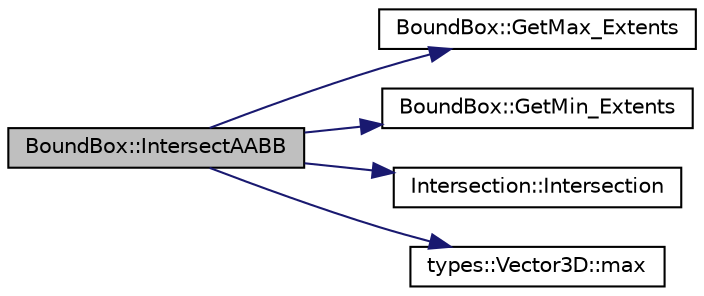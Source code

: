 digraph "BoundBox::IntersectAABB"
{
  edge [fontname="Helvetica",fontsize="10",labelfontname="Helvetica",labelfontsize="10"];
  node [fontname="Helvetica",fontsize="10",shape=record];
  rankdir="LR";
  Node1 [label="BoundBox::IntersectAABB",height=0.2,width=0.4,color="black", fillcolor="grey75", style="filled", fontcolor="black"];
  Node1 -> Node2 [color="midnightblue",fontsize="10",style="solid",fontname="Helvetica"];
  Node2 [label="BoundBox::GetMax_Extents",height=0.2,width=0.4,color="black", fillcolor="white", style="filled",URL="$class_bound_box.html#a934a485c45257f935d2ed001e494fb63",tooltip="getter for max_extents "];
  Node1 -> Node3 [color="midnightblue",fontsize="10",style="solid",fontname="Helvetica"];
  Node3 [label="BoundBox::GetMin_Extents",height=0.2,width=0.4,color="black", fillcolor="white", style="filled",URL="$class_bound_box.html#a9d26c2d8bf3d5fbc51c5a1c8e2a08e26",tooltip="getter for min_extents "];
  Node1 -> Node4 [color="midnightblue",fontsize="10",style="solid",fontname="Helvetica"];
  Node4 [label="Intersection::Intersection",height=0.2,width=0.4,color="black", fillcolor="white", style="filled",URL="$class_intersection.html#a3cf3b92f8c7d13bd6f8cbc02c766c152",tooltip="default constructor for Intersection "];
  Node1 -> Node5 [color="midnightblue",fontsize="10",style="solid",fontname="Helvetica"];
  Node5 [label="types::Vector3D::max",height=0.2,width=0.4,color="black", fillcolor="white", style="filled",URL="$structtypes_1_1_vector3_d.html#a2b569562e292dc7adf46098eab172a5a",tooltip="Finds and returns the greatest value of each x, y, z for 2 vector3D. "];
}
